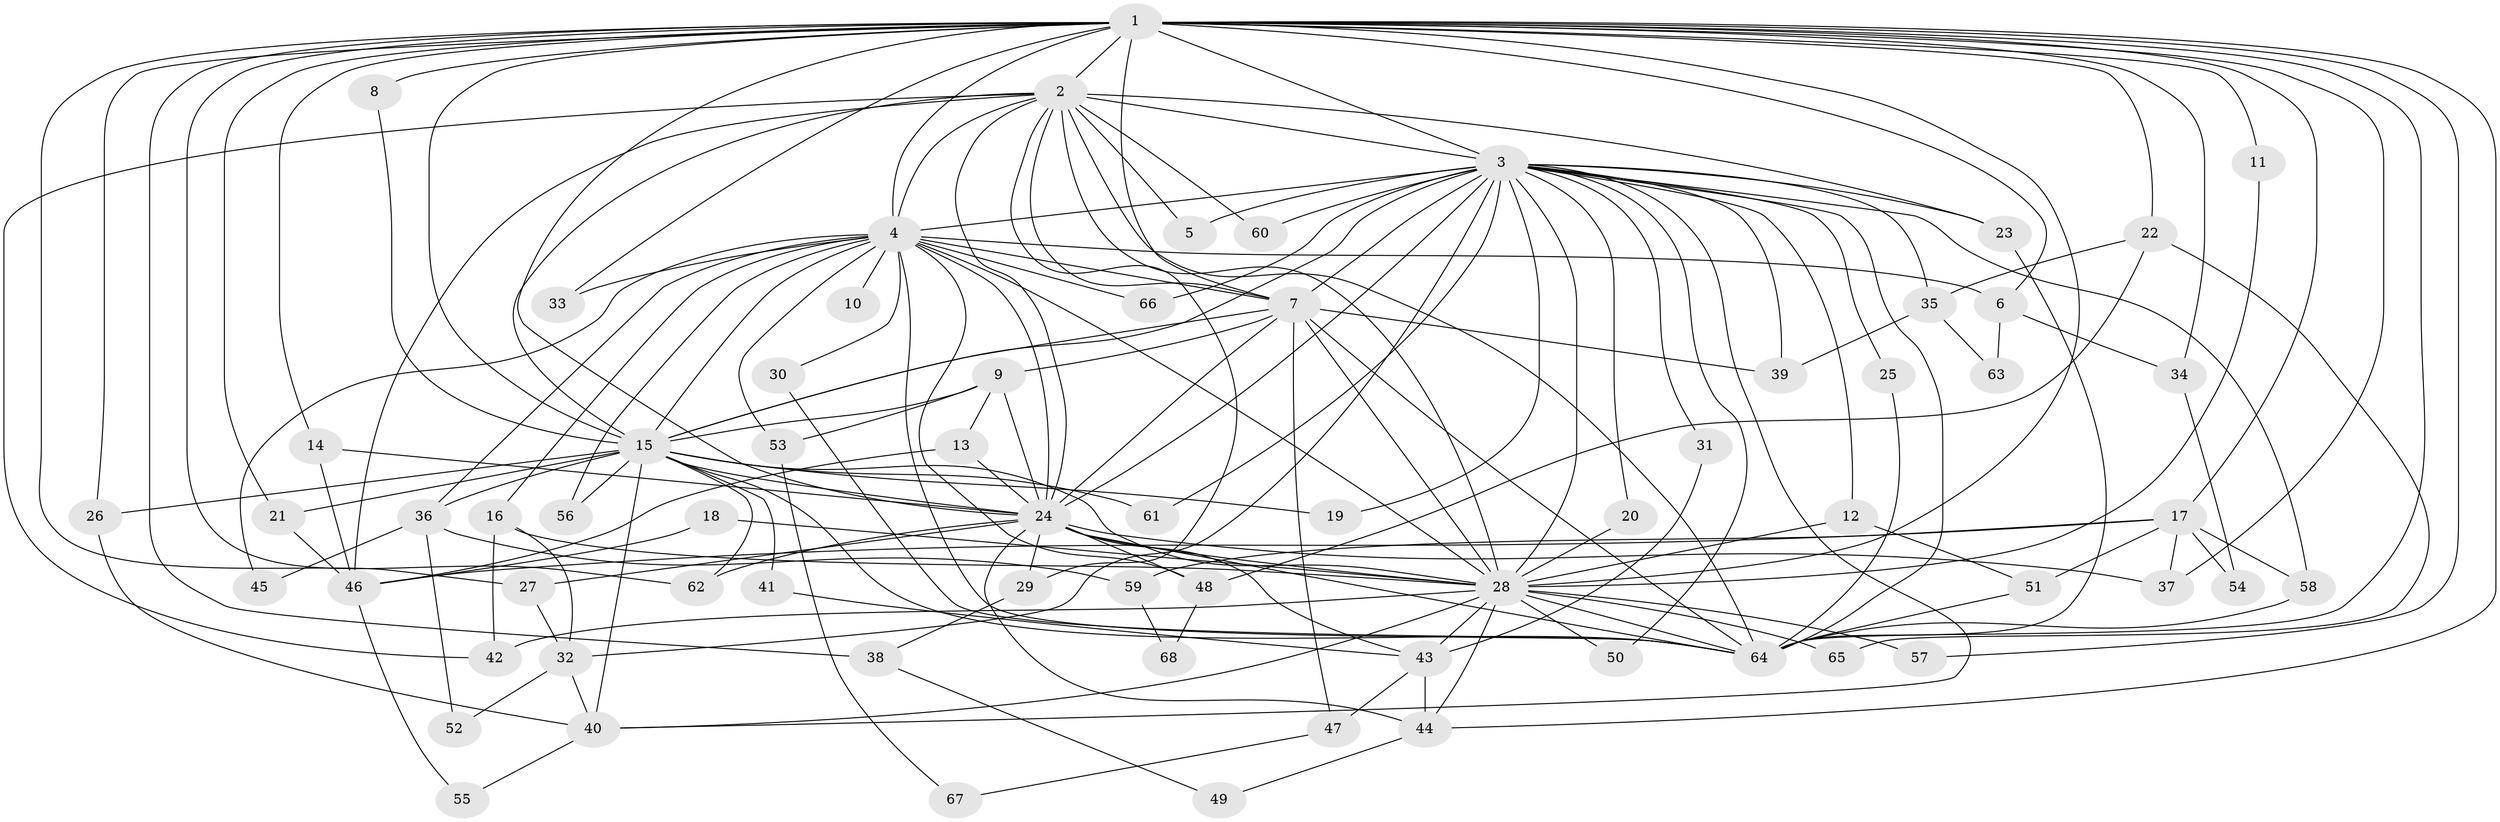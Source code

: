 // original degree distribution, {30: 0.010416666666666666, 15: 0.03125, 20: 0.010416666666666666, 22: 0.020833333333333332, 21: 0.010416666666666666, 14: 0.010416666666666666, 23: 0.010416666666666666, 4: 0.0625, 2: 0.53125, 5: 0.052083333333333336, 3: 0.20833333333333334, 6: 0.020833333333333332, 7: 0.020833333333333332}
// Generated by graph-tools (version 1.1) at 2025/36/03/04/25 23:36:15]
// undirected, 68 vertices, 169 edges
graph export_dot {
  node [color=gray90,style=filled];
  1;
  2;
  3;
  4;
  5;
  6;
  7;
  8;
  9;
  10;
  11;
  12;
  13;
  14;
  15;
  16;
  17;
  18;
  19;
  20;
  21;
  22;
  23;
  24;
  25;
  26;
  27;
  28;
  29;
  30;
  31;
  32;
  33;
  34;
  35;
  36;
  37;
  38;
  39;
  40;
  41;
  42;
  43;
  44;
  45;
  46;
  47;
  48;
  49;
  50;
  51;
  52;
  53;
  54;
  55;
  56;
  57;
  58;
  59;
  60;
  61;
  62;
  63;
  64;
  65;
  66;
  67;
  68;
  1 -- 2 [weight=1.0];
  1 -- 3 [weight=2.0];
  1 -- 4 [weight=1.0];
  1 -- 6 [weight=1.0];
  1 -- 7 [weight=2.0];
  1 -- 8 [weight=1.0];
  1 -- 11 [weight=1.0];
  1 -- 14 [weight=1.0];
  1 -- 15 [weight=2.0];
  1 -- 17 [weight=1.0];
  1 -- 21 [weight=1.0];
  1 -- 22 [weight=1.0];
  1 -- 24 [weight=2.0];
  1 -- 26 [weight=1.0];
  1 -- 27 [weight=1.0];
  1 -- 28 [weight=1.0];
  1 -- 33 [weight=1.0];
  1 -- 34 [weight=1.0];
  1 -- 37 [weight=1.0];
  1 -- 38 [weight=1.0];
  1 -- 44 [weight=1.0];
  1 -- 57 [weight=1.0];
  1 -- 62 [weight=1.0];
  1 -- 64 [weight=1.0];
  2 -- 3 [weight=2.0];
  2 -- 4 [weight=1.0];
  2 -- 5 [weight=1.0];
  2 -- 7 [weight=1.0];
  2 -- 15 [weight=1.0];
  2 -- 23 [weight=1.0];
  2 -- 24 [weight=1.0];
  2 -- 28 [weight=1.0];
  2 -- 29 [weight=1.0];
  2 -- 42 [weight=1.0];
  2 -- 46 [weight=1.0];
  2 -- 60 [weight=1.0];
  2 -- 64 [weight=1.0];
  3 -- 4 [weight=2.0];
  3 -- 5 [weight=1.0];
  3 -- 7 [weight=2.0];
  3 -- 12 [weight=1.0];
  3 -- 15 [weight=2.0];
  3 -- 19 [weight=1.0];
  3 -- 20 [weight=1.0];
  3 -- 23 [weight=1.0];
  3 -- 24 [weight=2.0];
  3 -- 25 [weight=1.0];
  3 -- 28 [weight=2.0];
  3 -- 31 [weight=1.0];
  3 -- 32 [weight=1.0];
  3 -- 35 [weight=2.0];
  3 -- 39 [weight=1.0];
  3 -- 40 [weight=1.0];
  3 -- 50 [weight=1.0];
  3 -- 58 [weight=1.0];
  3 -- 60 [weight=1.0];
  3 -- 61 [weight=1.0];
  3 -- 64 [weight=2.0];
  3 -- 66 [weight=1.0];
  4 -- 6 [weight=1.0];
  4 -- 7 [weight=1.0];
  4 -- 10 [weight=1.0];
  4 -- 15 [weight=1.0];
  4 -- 16 [weight=1.0];
  4 -- 24 [weight=1.0];
  4 -- 28 [weight=1.0];
  4 -- 30 [weight=1.0];
  4 -- 33 [weight=1.0];
  4 -- 36 [weight=1.0];
  4 -- 45 [weight=1.0];
  4 -- 48 [weight=1.0];
  4 -- 53 [weight=1.0];
  4 -- 56 [weight=1.0];
  4 -- 64 [weight=1.0];
  4 -- 66 [weight=1.0];
  6 -- 34 [weight=1.0];
  6 -- 63 [weight=1.0];
  7 -- 9 [weight=1.0];
  7 -- 15 [weight=1.0];
  7 -- 24 [weight=1.0];
  7 -- 28 [weight=1.0];
  7 -- 39 [weight=1.0];
  7 -- 47 [weight=1.0];
  7 -- 64 [weight=1.0];
  8 -- 15 [weight=1.0];
  9 -- 13 [weight=1.0];
  9 -- 15 [weight=1.0];
  9 -- 24 [weight=1.0];
  9 -- 53 [weight=1.0];
  11 -- 28 [weight=1.0];
  12 -- 28 [weight=1.0];
  12 -- 51 [weight=1.0];
  13 -- 24 [weight=1.0];
  13 -- 46 [weight=1.0];
  14 -- 24 [weight=1.0];
  14 -- 46 [weight=1.0];
  15 -- 19 [weight=1.0];
  15 -- 21 [weight=1.0];
  15 -- 24 [weight=1.0];
  15 -- 26 [weight=1.0];
  15 -- 28 [weight=1.0];
  15 -- 36 [weight=1.0];
  15 -- 40 [weight=1.0];
  15 -- 41 [weight=1.0];
  15 -- 56 [weight=1.0];
  15 -- 61 [weight=1.0];
  15 -- 62 [weight=1.0];
  15 -- 64 [weight=1.0];
  16 -- 28 [weight=1.0];
  16 -- 32 [weight=1.0];
  16 -- 42 [weight=1.0];
  17 -- 37 [weight=1.0];
  17 -- 46 [weight=1.0];
  17 -- 51 [weight=1.0];
  17 -- 54 [weight=1.0];
  17 -- 58 [weight=1.0];
  17 -- 59 [weight=1.0];
  18 -- 28 [weight=1.0];
  18 -- 46 [weight=1.0];
  20 -- 28 [weight=2.0];
  21 -- 46 [weight=1.0];
  22 -- 35 [weight=1.0];
  22 -- 48 [weight=1.0];
  22 -- 65 [weight=1.0];
  23 -- 64 [weight=1.0];
  24 -- 27 [weight=1.0];
  24 -- 28 [weight=2.0];
  24 -- 29 [weight=1.0];
  24 -- 37 [weight=1.0];
  24 -- 43 [weight=1.0];
  24 -- 44 [weight=1.0];
  24 -- 48 [weight=1.0];
  24 -- 62 [weight=1.0];
  24 -- 64 [weight=2.0];
  25 -- 64 [weight=1.0];
  26 -- 40 [weight=1.0];
  27 -- 32 [weight=1.0];
  28 -- 40 [weight=1.0];
  28 -- 42 [weight=1.0];
  28 -- 43 [weight=1.0];
  28 -- 44 [weight=1.0];
  28 -- 50 [weight=1.0];
  28 -- 57 [weight=1.0];
  28 -- 64 [weight=1.0];
  28 -- 65 [weight=1.0];
  29 -- 38 [weight=1.0];
  30 -- 64 [weight=1.0];
  31 -- 43 [weight=1.0];
  32 -- 40 [weight=1.0];
  32 -- 52 [weight=1.0];
  34 -- 54 [weight=1.0];
  35 -- 39 [weight=1.0];
  35 -- 63 [weight=1.0];
  36 -- 45 [weight=1.0];
  36 -- 52 [weight=1.0];
  36 -- 59 [weight=1.0];
  38 -- 49 [weight=1.0];
  40 -- 55 [weight=1.0];
  41 -- 43 [weight=1.0];
  43 -- 44 [weight=1.0];
  43 -- 47 [weight=1.0];
  44 -- 49 [weight=1.0];
  46 -- 55 [weight=1.0];
  47 -- 67 [weight=1.0];
  48 -- 68 [weight=1.0];
  51 -- 64 [weight=1.0];
  53 -- 67 [weight=1.0];
  58 -- 64 [weight=1.0];
  59 -- 68 [weight=1.0];
}
